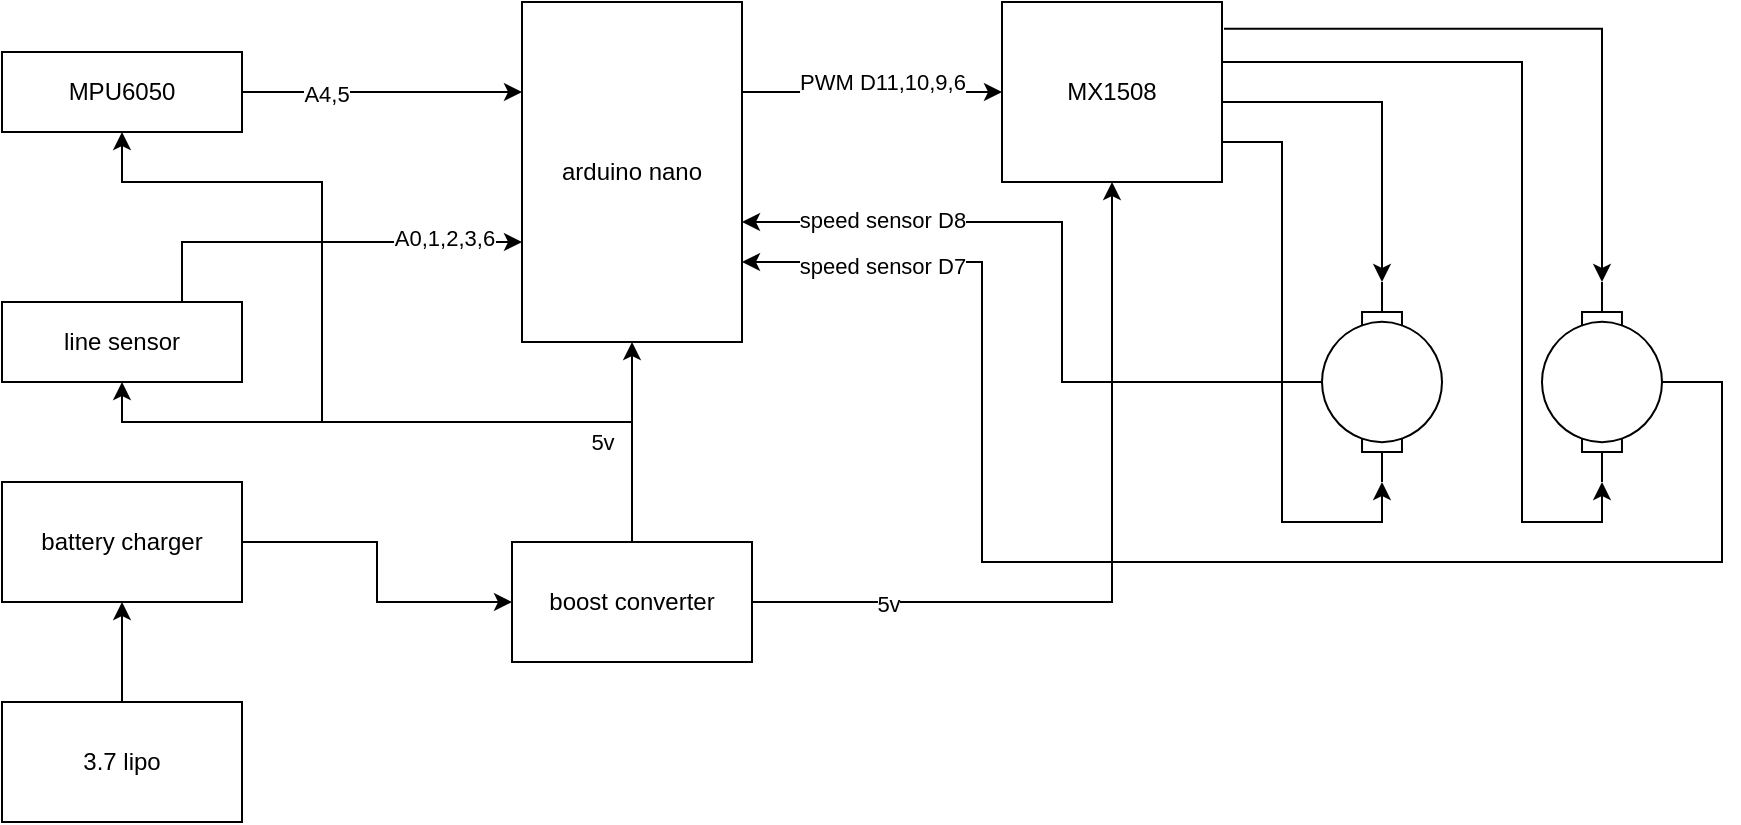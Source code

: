 <mxfile version="24.7.17">
  <diagram name="Page-1" id="SZrk_ABsmCLI8e57yroR">
    <mxGraphModel dx="733" dy="388" grid="1" gridSize="10" guides="1" tooltips="1" connect="1" arrows="1" fold="1" page="1" pageScale="1" pageWidth="850" pageHeight="1100" background="none" math="0" shadow="0">
      <root>
        <mxCell id="0" />
        <mxCell id="1" parent="0" />
        <mxCell id="t9NuXf0_EhJUc3xIbt0Y-5" value="" style="shape=mxgraph.electrical.electro-mechanical.motor_2;html=1;shadow=0;dashed=0;align=center;fontSize=30;strokeWidth=1;rotation=-90;rounded=0;" vertex="1" parent="1">
          <mxGeometry x="760" y="220" width="100" height="60" as="geometry" />
        </mxCell>
        <mxCell id="t9NuXf0_EhJUc3xIbt0Y-35" style="edgeStyle=orthogonalEdgeStyle;rounded=0;orthogonalLoop=1;jettySize=auto;html=1;" edge="1" parent="1" source="t9NuXf0_EhJUc3xIbt0Y-6" target="t9NuXf0_EhJUc3xIbt0Y-17">
          <mxGeometry relative="1" as="geometry">
            <Array as="points">
              <mxPoint x="540" y="250" />
              <mxPoint x="540" y="170" />
            </Array>
          </mxGeometry>
        </mxCell>
        <mxCell id="t9NuXf0_EhJUc3xIbt0Y-37" value="speed sensor D8" style="edgeLabel;html=1;align=center;verticalAlign=middle;resizable=0;points=[];rounded=0;" vertex="1" connectable="0" parent="t9NuXf0_EhJUc3xIbt0Y-35">
          <mxGeometry x="0.697" y="-1" relative="1" as="geometry">
            <mxPoint x="14" as="offset" />
          </mxGeometry>
        </mxCell>
        <mxCell id="t9NuXf0_EhJUc3xIbt0Y-6" value="" style="shape=mxgraph.electrical.electro-mechanical.motor_2;html=1;shadow=0;dashed=0;align=center;fontSize=30;strokeWidth=1;rotation=90;rounded=0;" vertex="1" parent="1">
          <mxGeometry x="650" y="220" width="100" height="60" as="geometry" />
        </mxCell>
        <mxCell id="t9NuXf0_EhJUc3xIbt0Y-7" style="edgeStyle=orthogonalEdgeStyle;rounded=0;orthogonalLoop=1;jettySize=auto;html=1;exitX=1.009;exitY=0.149;exitDx=0;exitDy=0;exitPerimeter=0;entryX=1;entryY=0.5;entryDx=0;entryDy=0;entryPerimeter=0;" edge="1" parent="1" source="t9NuXf0_EhJUc3xIbt0Y-16" target="t9NuXf0_EhJUc3xIbt0Y-5">
          <mxGeometry relative="1" as="geometry">
            <mxPoint x="630" y="70.0" as="sourcePoint" />
          </mxGeometry>
        </mxCell>
        <mxCell id="t9NuXf0_EhJUc3xIbt0Y-8" style="edgeStyle=orthogonalEdgeStyle;rounded=0;orthogonalLoop=1;jettySize=auto;html=1;exitX=0.999;exitY=0.378;exitDx=0;exitDy=0;exitPerimeter=0;entryX=0;entryY=0.5;entryDx=0;entryDy=0;entryPerimeter=0;" edge="1" parent="1" source="t9NuXf0_EhJUc3xIbt0Y-16" target="t9NuXf0_EhJUc3xIbt0Y-5">
          <mxGeometry relative="1" as="geometry">
            <mxPoint x="630" y="90.0" as="sourcePoint" />
            <Array as="points">
              <mxPoint x="620" y="90" />
              <mxPoint x="770" y="90" />
              <mxPoint x="770" y="320" />
              <mxPoint x="810" y="320" />
            </Array>
          </mxGeometry>
        </mxCell>
        <mxCell id="t9NuXf0_EhJUc3xIbt0Y-9" style="edgeStyle=orthogonalEdgeStyle;rounded=0;orthogonalLoop=1;jettySize=auto;html=1;exitX=0.994;exitY=0.556;exitDx=0;exitDy=0;exitPerimeter=0;entryX=0;entryY=0.5;entryDx=0;entryDy=0;entryPerimeter=0;" edge="1" parent="1" source="t9NuXf0_EhJUc3xIbt0Y-16" target="t9NuXf0_EhJUc3xIbt0Y-6">
          <mxGeometry relative="1" as="geometry">
            <mxPoint x="630" y="110.0" as="sourcePoint" />
          </mxGeometry>
        </mxCell>
        <mxCell id="t9NuXf0_EhJUc3xIbt0Y-10" style="edgeStyle=orthogonalEdgeStyle;rounded=0;orthogonalLoop=1;jettySize=auto;html=1;exitX=1;exitY=0.75;exitDx=0;exitDy=0;entryX=1;entryY=0.5;entryDx=0;entryDy=0;entryPerimeter=0;" edge="1" parent="1" source="t9NuXf0_EhJUc3xIbt0Y-16" target="t9NuXf0_EhJUc3xIbt0Y-6">
          <mxGeometry relative="1" as="geometry">
            <mxPoint x="630" y="130" as="sourcePoint" />
            <Array as="points">
              <mxPoint x="620" y="130" />
              <mxPoint x="650" y="130" />
              <mxPoint x="650" y="320" />
              <mxPoint x="700" y="320" />
            </Array>
          </mxGeometry>
        </mxCell>
        <mxCell id="t9NuXf0_EhJUc3xIbt0Y-16" value="MX1508" style="rounded=0;whiteSpace=wrap;html=1;" vertex="1" parent="1">
          <mxGeometry x="510" y="60" width="110" height="90" as="geometry" />
        </mxCell>
        <mxCell id="t9NuXf0_EhJUc3xIbt0Y-18" style="edgeStyle=orthogonalEdgeStyle;rounded=0;orthogonalLoop=1;jettySize=auto;html=1;" edge="1" parent="1" source="t9NuXf0_EhJUc3xIbt0Y-17" target="t9NuXf0_EhJUc3xIbt0Y-16">
          <mxGeometry relative="1" as="geometry">
            <Array as="points">
              <mxPoint x="400" y="105" />
              <mxPoint x="400" y="105" />
            </Array>
          </mxGeometry>
        </mxCell>
        <mxCell id="t9NuXf0_EhJUc3xIbt0Y-19" value="PWM D11,10,9,6" style="edgeLabel;html=1;align=center;verticalAlign=middle;resizable=0;points=[];rounded=0;" vertex="1" connectable="0" parent="t9NuXf0_EhJUc3xIbt0Y-18">
          <mxGeometry x="0.328" relative="1" as="geometry">
            <mxPoint x="-17" y="-5" as="offset" />
          </mxGeometry>
        </mxCell>
        <mxCell id="t9NuXf0_EhJUc3xIbt0Y-17" value="&lt;div&gt;arduino nano&lt;/div&gt;" style="rounded=0;whiteSpace=wrap;html=1;" vertex="1" parent="1">
          <mxGeometry x="270" y="60" width="110" height="170" as="geometry" />
        </mxCell>
        <mxCell id="t9NuXf0_EhJUc3xIbt0Y-21" style="edgeStyle=orthogonalEdgeStyle;rounded=0;orthogonalLoop=1;jettySize=auto;html=1;" edge="1" parent="1" source="t9NuXf0_EhJUc3xIbt0Y-20" target="t9NuXf0_EhJUc3xIbt0Y-17">
          <mxGeometry relative="1" as="geometry">
            <Array as="points">
              <mxPoint x="100" y="180" />
            </Array>
          </mxGeometry>
        </mxCell>
        <mxCell id="t9NuXf0_EhJUc3xIbt0Y-22" value="A0,1,2,3,6" style="edgeLabel;html=1;align=center;verticalAlign=middle;resizable=0;points=[];rounded=0;" vertex="1" connectable="0" parent="t9NuXf0_EhJUc3xIbt0Y-21">
          <mxGeometry x="0.249" y="-1" relative="1" as="geometry">
            <mxPoint x="36" y="-3" as="offset" />
          </mxGeometry>
        </mxCell>
        <mxCell id="t9NuXf0_EhJUc3xIbt0Y-20" value="line sensor" style="rounded=0;whiteSpace=wrap;html=1;" vertex="1" parent="1">
          <mxGeometry x="10" y="210" width="120" height="40" as="geometry" />
        </mxCell>
        <mxCell id="t9NuXf0_EhJUc3xIbt0Y-28" value="" style="edgeStyle=orthogonalEdgeStyle;rounded=0;orthogonalLoop=1;jettySize=auto;html=1;" edge="1" parent="1" source="t9NuXf0_EhJUc3xIbt0Y-23" target="t9NuXf0_EhJUc3xIbt0Y-27">
          <mxGeometry relative="1" as="geometry" />
        </mxCell>
        <mxCell id="t9NuXf0_EhJUc3xIbt0Y-23" value="battery charger" style="rounded=0;whiteSpace=wrap;html=1;" vertex="1" parent="1">
          <mxGeometry x="10" y="300" width="120" height="60" as="geometry" />
        </mxCell>
        <mxCell id="t9NuXf0_EhJUc3xIbt0Y-30" style="edgeStyle=orthogonalEdgeStyle;rounded=0;orthogonalLoop=1;jettySize=auto;html=1;" edge="1" parent="1" source="t9NuXf0_EhJUc3xIbt0Y-27" target="t9NuXf0_EhJUc3xIbt0Y-16">
          <mxGeometry relative="1" as="geometry" />
        </mxCell>
        <mxCell id="t9NuXf0_EhJUc3xIbt0Y-42" value="5v" style="edgeLabel;html=1;align=center;verticalAlign=middle;resizable=0;points=[];rounded=0;" vertex="1" connectable="0" parent="t9NuXf0_EhJUc3xIbt0Y-30">
          <mxGeometry x="-0.654" y="-1" relative="1" as="geometry">
            <mxPoint as="offset" />
          </mxGeometry>
        </mxCell>
        <mxCell id="t9NuXf0_EhJUc3xIbt0Y-43" style="edgeStyle=orthogonalEdgeStyle;orthogonalLoop=1;jettySize=auto;html=1;rounded=0;" edge="1" parent="1" source="t9NuXf0_EhJUc3xIbt0Y-27" target="t9NuXf0_EhJUc3xIbt0Y-17">
          <mxGeometry relative="1" as="geometry">
            <Array as="points">
              <mxPoint x="325" y="290" />
              <mxPoint x="325" y="290" />
            </Array>
          </mxGeometry>
        </mxCell>
        <mxCell id="t9NuXf0_EhJUc3xIbt0Y-44" value="5v" style="edgeLabel;html=1;align=center;verticalAlign=middle;resizable=0;points=[];rounded=0;" vertex="1" connectable="0" parent="t9NuXf0_EhJUc3xIbt0Y-43">
          <mxGeometry x="0.06" y="2" relative="1" as="geometry">
            <mxPoint x="-13" y="3" as="offset" />
          </mxGeometry>
        </mxCell>
        <mxCell id="t9NuXf0_EhJUc3xIbt0Y-47" style="edgeStyle=orthogonalEdgeStyle;orthogonalLoop=1;jettySize=auto;html=1;rounded=0;curved=0;" edge="1" parent="1" source="t9NuXf0_EhJUc3xIbt0Y-27" target="t9NuXf0_EhJUc3xIbt0Y-20">
          <mxGeometry relative="1" as="geometry">
            <Array as="points">
              <mxPoint x="325" y="270" />
              <mxPoint x="70" y="270" />
            </Array>
          </mxGeometry>
        </mxCell>
        <mxCell id="t9NuXf0_EhJUc3xIbt0Y-48" style="edgeStyle=orthogonalEdgeStyle;orthogonalLoop=1;jettySize=auto;html=1;rounded=0;curved=0;" edge="1" parent="1" source="t9NuXf0_EhJUc3xIbt0Y-27" target="t9NuXf0_EhJUc3xIbt0Y-32">
          <mxGeometry relative="1" as="geometry">
            <Array as="points">
              <mxPoint x="325" y="270" />
              <mxPoint x="170" y="270" />
              <mxPoint x="170" y="150" />
              <mxPoint x="70" y="150" />
            </Array>
          </mxGeometry>
        </mxCell>
        <mxCell id="t9NuXf0_EhJUc3xIbt0Y-27" value="boost converter" style="whiteSpace=wrap;html=1;rounded=0;" vertex="1" parent="1">
          <mxGeometry x="265" y="330" width="120" height="60" as="geometry" />
        </mxCell>
        <mxCell id="t9NuXf0_EhJUc3xIbt0Y-33" style="edgeStyle=orthogonalEdgeStyle;rounded=0;orthogonalLoop=1;jettySize=auto;html=1;" edge="1" parent="1" source="t9NuXf0_EhJUc3xIbt0Y-32" target="t9NuXf0_EhJUc3xIbt0Y-17">
          <mxGeometry relative="1" as="geometry">
            <Array as="points">
              <mxPoint x="240" y="105" />
              <mxPoint x="240" y="105" />
            </Array>
          </mxGeometry>
        </mxCell>
        <mxCell id="t9NuXf0_EhJUc3xIbt0Y-34" value="A4,5" style="edgeLabel;html=1;align=center;verticalAlign=middle;resizable=0;points=[];rounded=0;" vertex="1" connectable="0" parent="t9NuXf0_EhJUc3xIbt0Y-33">
          <mxGeometry x="-0.4" y="-1" relative="1" as="geometry">
            <mxPoint as="offset" />
          </mxGeometry>
        </mxCell>
        <mxCell id="t9NuXf0_EhJUc3xIbt0Y-32" value="MPU6050" style="rounded=0;whiteSpace=wrap;html=1;" vertex="1" parent="1">
          <mxGeometry x="10" y="85" width="120" height="40" as="geometry" />
        </mxCell>
        <mxCell id="t9NuXf0_EhJUc3xIbt0Y-36" style="edgeStyle=orthogonalEdgeStyle;rounded=0;orthogonalLoop=1;jettySize=auto;html=1;" edge="1" parent="1" source="t9NuXf0_EhJUc3xIbt0Y-5" target="t9NuXf0_EhJUc3xIbt0Y-17">
          <mxGeometry relative="1" as="geometry">
            <Array as="points">
              <mxPoint x="870" y="250" />
              <mxPoint x="870" y="340" />
              <mxPoint x="500" y="340" />
              <mxPoint x="500" y="190" />
            </Array>
          </mxGeometry>
        </mxCell>
        <mxCell id="t9NuXf0_EhJUc3xIbt0Y-38" value="speed sensor D7" style="edgeLabel;html=1;align=center;verticalAlign=middle;resizable=0;points=[];rounded=0;" vertex="1" connectable="0" parent="t9NuXf0_EhJUc3xIbt0Y-36">
          <mxGeometry x="0.863" y="2" relative="1" as="geometry">
            <mxPoint x="18" as="offset" />
          </mxGeometry>
        </mxCell>
        <mxCell id="t9NuXf0_EhJUc3xIbt0Y-52" style="edgeStyle=orthogonalEdgeStyle;orthogonalLoop=1;jettySize=auto;html=1;" edge="1" parent="1" source="t9NuXf0_EhJUc3xIbt0Y-51" target="t9NuXf0_EhJUc3xIbt0Y-23">
          <mxGeometry relative="1" as="geometry" />
        </mxCell>
        <mxCell id="t9NuXf0_EhJUc3xIbt0Y-51" value="3.7 lipo" style="rounded=0;whiteSpace=wrap;html=1;" vertex="1" parent="1">
          <mxGeometry x="10" y="410" width="120" height="60" as="geometry" />
        </mxCell>
      </root>
    </mxGraphModel>
  </diagram>
</mxfile>
